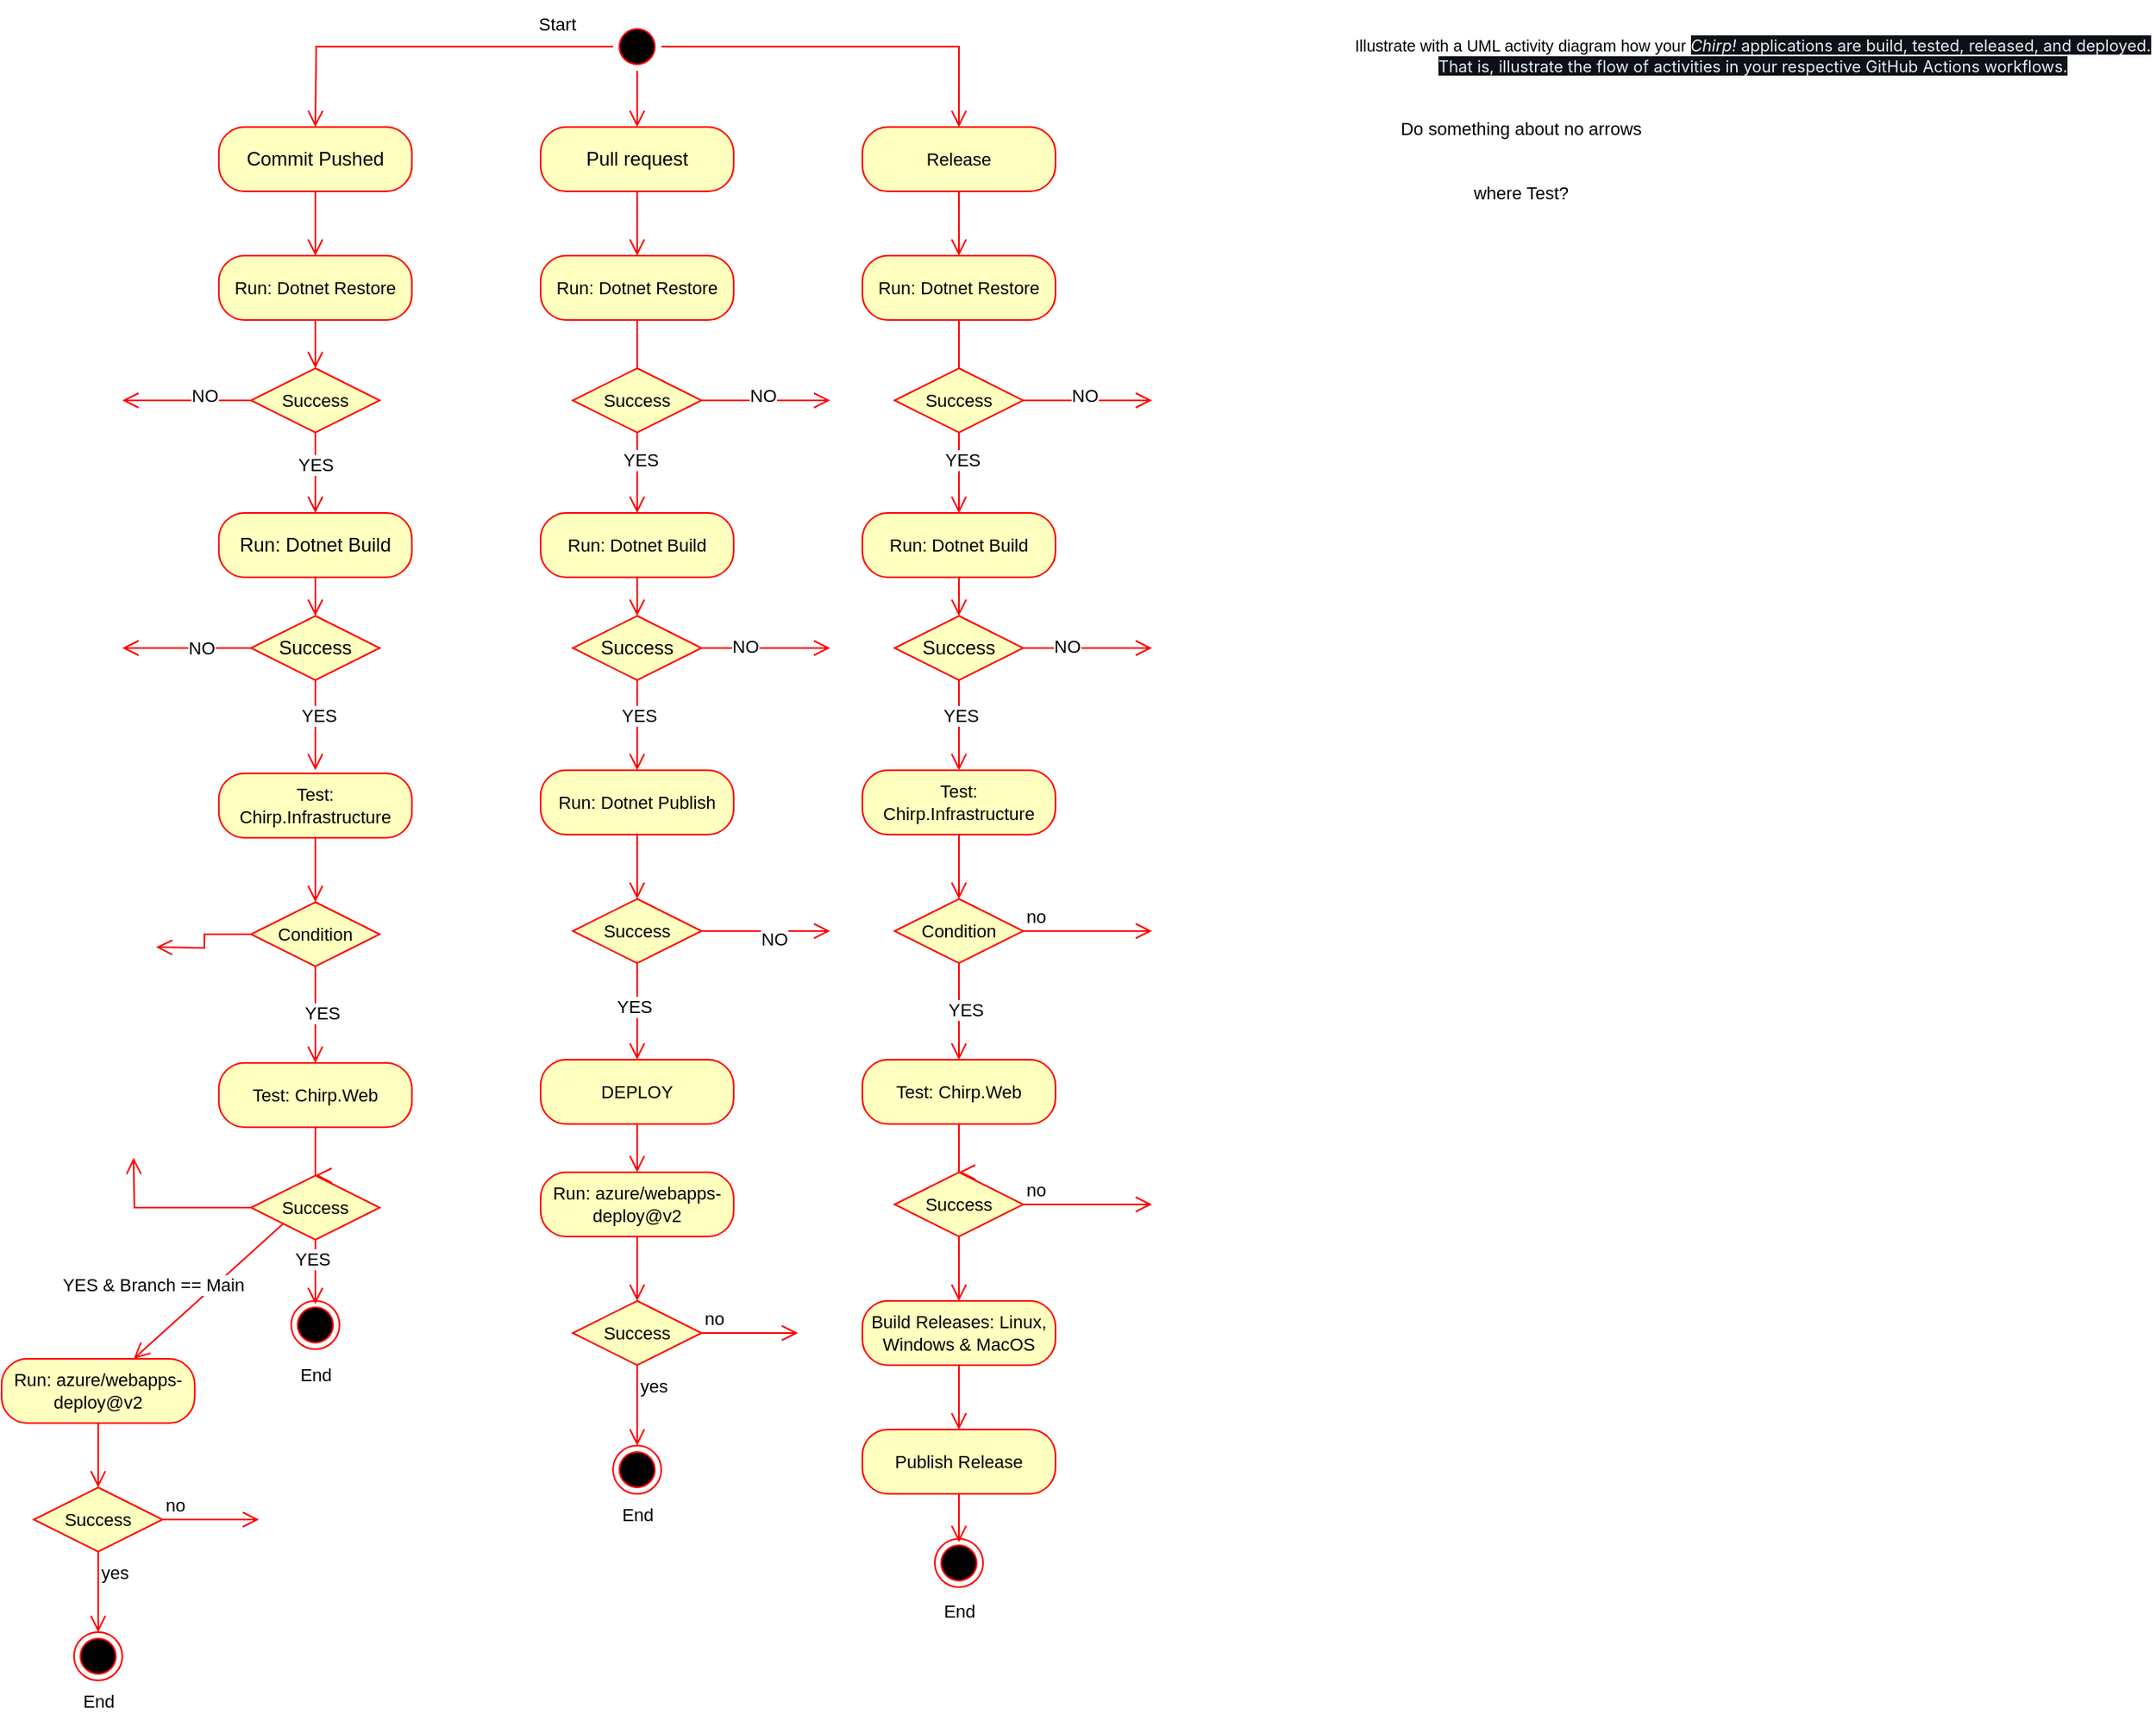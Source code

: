 <mxfile version="22.1.11" type="github">
  <diagram name="Side-1" id="hf8gmHLvzUlwny5JRPWA">
    <mxGraphModel dx="2049" dy="1103" grid="0" gridSize="10" guides="1" tooltips="1" connect="1" arrows="1" fold="1" page="1" pageScale="1" pageWidth="827" pageHeight="1169" math="0" shadow="0">
      <root>
        <mxCell id="0" />
        <mxCell id="1" parent="0" />
        <mxCell id="fHgrOc14rEPT_G6fywUK-1" value="Illustrate with a UML activity diagram how your&amp;nbsp;&lt;em style=&quot;box-sizing: border-box; color: rgb(230, 237, 243); font-family: -apple-system, BlinkMacSystemFont, &amp;quot;Segoe UI&amp;quot;, &amp;quot;Noto Sans&amp;quot;, Helvetica, Arial, sans-serif, &amp;quot;Apple Color Emoji&amp;quot;, &amp;quot;Segoe UI Emoji&amp;quot;; font-size: 10px; text-align: start; background-color: rgb(13, 17, 23);&quot;&gt;Chirp!&lt;/em&gt;&lt;span style=&quot;color: rgb(230, 237, 243); font-family: -apple-system, BlinkMacSystemFont, &amp;quot;Segoe UI&amp;quot;, &amp;quot;Noto Sans&amp;quot;, Helvetica, Arial, sans-serif, &amp;quot;Apple Color Emoji&amp;quot;, &amp;quot;Segoe UI Emoji&amp;quot;; font-size: 10px; text-align: start; background-color: rgb(13, 17, 23);&quot;&gt;&amp;nbsp;applications are build, tested, released, and deployed. &lt;br style=&quot;font-size: 10px;&quot;&gt;That is, illustrate the flow of activities in your respective GitHub Actions workflows.&lt;/span&gt;" style="text;html=1;align=center;verticalAlign=middle;resizable=0;points=[];autosize=1;strokeColor=none;fillColor=none;fontSize=10;" parent="1" vertex="1">
          <mxGeometry x="886" y="24" width="500" height="40" as="geometry" />
        </mxCell>
        <mxCell id="fHgrOc14rEPT_G6fywUK-61" value="" style="edgeStyle=orthogonalEdgeStyle;shape=connector;rounded=0;orthogonalLoop=1;jettySize=auto;html=1;labelBackgroundColor=default;strokeColor=#ff0000;align=center;verticalAlign=bottom;fontFamily=Helvetica;fontSize=11;fontColor=default;endArrow=open;endSize=8;" parent="1" source="fHgrOc14rEPT_G6fywUK-2" target="fHgrOc14rEPT_G6fywUK-58" edge="1">
          <mxGeometry relative="1" as="geometry" />
        </mxCell>
        <mxCell id="fHgrOc14rEPT_G6fywUK-2" value="Commit Pushed" style="rounded=1;whiteSpace=wrap;html=1;arcSize=40;fontColor=#000000;fillColor=#ffffc0;strokeColor=#ff0000;" parent="1" vertex="1">
          <mxGeometry x="183" y="89" width="120" height="40" as="geometry" />
        </mxCell>
        <mxCell id="fHgrOc14rEPT_G6fywUK-68" value="" style="edgeStyle=orthogonalEdgeStyle;shape=connector;rounded=0;orthogonalLoop=1;jettySize=auto;html=1;labelBackgroundColor=default;strokeColor=#ff0000;align=center;verticalAlign=bottom;fontFamily=Helvetica;fontSize=11;fontColor=default;endArrow=open;endSize=8;" parent="1" source="fHgrOc14rEPT_G6fywUK-4" target="fHgrOc14rEPT_G6fywUK-64" edge="1">
          <mxGeometry relative="1" as="geometry" />
        </mxCell>
        <mxCell id="fHgrOc14rEPT_G6fywUK-4" value="Pull request" style="rounded=1;whiteSpace=wrap;html=1;arcSize=40;fontColor=#000000;fillColor=#ffffc0;strokeColor=#ff0000;" parent="1" vertex="1">
          <mxGeometry x="383" y="89" width="120" height="40" as="geometry" />
        </mxCell>
        <mxCell id="fHgrOc14rEPT_G6fywUK-16" style="edgeStyle=orthogonalEdgeStyle;shape=connector;rounded=0;orthogonalLoop=1;jettySize=auto;html=1;exitX=0.5;exitY=1;exitDx=0;exitDy=0;labelBackgroundColor=default;strokeColor=#ff0000;align=center;verticalAlign=bottom;fontFamily=Helvetica;fontSize=11;fontColor=default;endArrow=open;endSize=8;" parent="1" source="fHgrOc14rEPT_G6fywUK-6" target="fHgrOc14rEPT_G6fywUK-8" edge="1">
          <mxGeometry relative="1" as="geometry" />
        </mxCell>
        <mxCell id="fHgrOc14rEPT_G6fywUK-6" value="Run: Dotnet Build" style="rounded=1;whiteSpace=wrap;html=1;arcSize=40;fontColor=#000000;fillColor=#ffffc0;strokeColor=#ff0000;" parent="1" vertex="1">
          <mxGeometry x="183" y="329" width="120" height="40" as="geometry" />
        </mxCell>
        <mxCell id="fHgrOc14rEPT_G6fywUK-17" style="edgeStyle=orthogonalEdgeStyle;shape=connector;rounded=0;orthogonalLoop=1;jettySize=auto;html=1;exitX=0.5;exitY=1;exitDx=0;exitDy=0;labelBackgroundColor=default;strokeColor=#ff0000;align=center;verticalAlign=bottom;fontFamily=Helvetica;fontSize=11;fontColor=default;endArrow=open;endSize=8;" parent="1" source="fHgrOc14rEPT_G6fywUK-8" edge="1">
          <mxGeometry relative="1" as="geometry">
            <mxPoint x="243" y="489" as="targetPoint" />
          </mxGeometry>
        </mxCell>
        <mxCell id="fHgrOc14rEPT_G6fywUK-18" value="YES" style="edgeLabel;html=1;align=center;verticalAlign=middle;resizable=0;points=[];fontSize=11;fontFamily=Helvetica;fontColor=default;" parent="fHgrOc14rEPT_G6fywUK-17" vertex="1" connectable="0">
          <mxGeometry x="-0.221" y="2" relative="1" as="geometry">
            <mxPoint as="offset" />
          </mxGeometry>
        </mxCell>
        <mxCell id="fHgrOc14rEPT_G6fywUK-19" style="edgeStyle=orthogonalEdgeStyle;shape=connector;rounded=0;orthogonalLoop=1;jettySize=auto;html=1;exitX=0;exitY=0.5;exitDx=0;exitDy=0;labelBackgroundColor=default;strokeColor=#ff0000;align=center;verticalAlign=bottom;fontFamily=Helvetica;fontSize=11;fontColor=default;endArrow=open;endSize=8;" parent="1" source="fHgrOc14rEPT_G6fywUK-8" edge="1">
          <mxGeometry relative="1" as="geometry">
            <mxPoint x="123" y="413" as="targetPoint" />
          </mxGeometry>
        </mxCell>
        <mxCell id="fHgrOc14rEPT_G6fywUK-20" value="NO" style="edgeLabel;html=1;align=center;verticalAlign=middle;resizable=0;points=[];fontSize=11;fontFamily=Helvetica;fontColor=default;" parent="fHgrOc14rEPT_G6fywUK-19" vertex="1" connectable="0">
          <mxGeometry x="-0.224" relative="1" as="geometry">
            <mxPoint as="offset" />
          </mxGeometry>
        </mxCell>
        <mxCell id="fHgrOc14rEPT_G6fywUK-8" value="Success" style="rhombus;whiteSpace=wrap;html=1;fontColor=#000000;fillColor=#ffffc0;strokeColor=#ff0000;" parent="1" vertex="1">
          <mxGeometry x="203" y="393" width="80" height="40" as="geometry" />
        </mxCell>
        <mxCell id="fHgrOc14rEPT_G6fywUK-114" style="edgeStyle=orthogonalEdgeStyle;shape=connector;rounded=0;orthogonalLoop=1;jettySize=auto;html=1;exitX=0.5;exitY=1;exitDx=0;exitDy=0;labelBackgroundColor=default;strokeColor=#ff0000;align=center;verticalAlign=bottom;fontFamily=Helvetica;fontSize=11;fontColor=default;endArrow=open;endSize=8;" parent="1" source="fHgrOc14rEPT_G6fywUK-22" target="fHgrOc14rEPT_G6fywUK-4" edge="1">
          <mxGeometry relative="1" as="geometry" />
        </mxCell>
        <mxCell id="fHgrOc14rEPT_G6fywUK-117" style="edgeStyle=orthogonalEdgeStyle;shape=connector;rounded=0;orthogonalLoop=1;jettySize=auto;html=1;exitX=1;exitY=0.5;exitDx=0;exitDy=0;labelBackgroundColor=default;strokeColor=#ff0000;align=center;verticalAlign=bottom;fontFamily=Helvetica;fontSize=11;fontColor=default;endArrow=open;endSize=8;" parent="1" source="fHgrOc14rEPT_G6fywUK-22" target="fHgrOc14rEPT_G6fywUK-115" edge="1">
          <mxGeometry relative="1" as="geometry" />
        </mxCell>
        <mxCell id="fHgrOc14rEPT_G6fywUK-22" value="" style="ellipse;html=1;shape=startState;fillColor=#000000;strokeColor=#ff0000;fontFamily=Helvetica;fontSize=11;fontColor=default;" parent="1" vertex="1">
          <mxGeometry x="428" y="24" width="30" height="30" as="geometry" />
        </mxCell>
        <mxCell id="fHgrOc14rEPT_G6fywUK-23" value="" style="edgeStyle=orthogonalEdgeStyle;html=1;verticalAlign=bottom;endArrow=open;endSize=8;strokeColor=#ff0000;rounded=0;labelBackgroundColor=default;align=center;fontFamily=Helvetica;fontSize=11;fontColor=default;shape=connector;" parent="1" source="fHgrOc14rEPT_G6fywUK-22" edge="1">
          <mxGeometry relative="1" as="geometry">
            <mxPoint x="243" y="89" as="targetPoint" />
          </mxGeometry>
        </mxCell>
        <mxCell id="fHgrOc14rEPT_G6fywUK-25" value="Start" style="text;html=1;align=center;verticalAlign=middle;resizable=0;points=[];autosize=1;strokeColor=none;fillColor=none;fontSize=11;fontFamily=Helvetica;fontColor=default;" parent="1" vertex="1">
          <mxGeometry x="368" y="10" width="50" height="30" as="geometry" />
        </mxCell>
        <mxCell id="fHgrOc14rEPT_G6fywUK-40" style="edgeStyle=orthogonalEdgeStyle;shape=connector;rounded=0;orthogonalLoop=1;jettySize=auto;html=1;labelBackgroundColor=default;strokeColor=#ff0000;align=center;verticalAlign=bottom;fontFamily=Helvetica;fontSize=11;fontColor=default;endArrow=open;endSize=8;" parent="1" source="fHgrOc14rEPT_G6fywUK-27" target="fHgrOc14rEPT_G6fywUK-37" edge="1">
          <mxGeometry relative="1" as="geometry" />
        </mxCell>
        <mxCell id="fHgrOc14rEPT_G6fywUK-27" value="Run: Dotnet Build" style="rounded=1;whiteSpace=wrap;html=1;arcSize=40;fontColor=#000000;fillColor=#ffffc0;strokeColor=#ff0000;fontFamily=Helvetica;fontSize=11;" parent="1" vertex="1">
          <mxGeometry x="383" y="329" width="120" height="40" as="geometry" />
        </mxCell>
        <mxCell id="fHgrOc14rEPT_G6fywUK-43" style="edgeStyle=orthogonalEdgeStyle;shape=connector;rounded=0;orthogonalLoop=1;jettySize=auto;html=1;labelBackgroundColor=default;strokeColor=#ff0000;align=center;verticalAlign=bottom;fontFamily=Helvetica;fontSize=11;fontColor=default;endArrow=open;endSize=8;" parent="1" source="fHgrOc14rEPT_G6fywUK-37" edge="1">
          <mxGeometry relative="1" as="geometry">
            <mxPoint x="563" y="413" as="targetPoint" />
          </mxGeometry>
        </mxCell>
        <mxCell id="fHgrOc14rEPT_G6fywUK-45" value="NO" style="edgeLabel;html=1;align=center;verticalAlign=middle;resizable=0;points=[];fontSize=11;fontFamily=Helvetica;fontColor=default;" parent="fHgrOc14rEPT_G6fywUK-43" vertex="1" connectable="0">
          <mxGeometry x="-0.329" y="1" relative="1" as="geometry">
            <mxPoint as="offset" />
          </mxGeometry>
        </mxCell>
        <mxCell id="fHgrOc14rEPT_G6fywUK-48" style="edgeStyle=orthogonalEdgeStyle;shape=connector;rounded=0;orthogonalLoop=1;jettySize=auto;html=1;exitX=0.5;exitY=1;exitDx=0;exitDy=0;entryX=0.5;entryY=0;entryDx=0;entryDy=0;labelBackgroundColor=default;strokeColor=#ff0000;align=center;verticalAlign=bottom;fontFamily=Helvetica;fontSize=11;fontColor=default;endArrow=open;endSize=8;" parent="1" source="fHgrOc14rEPT_G6fywUK-37" target="fHgrOc14rEPT_G6fywUK-46" edge="1">
          <mxGeometry relative="1" as="geometry" />
        </mxCell>
        <mxCell id="fHgrOc14rEPT_G6fywUK-89" value="YES" style="edgeLabel;html=1;align=center;verticalAlign=middle;resizable=0;points=[];fontSize=11;fontFamily=Helvetica;fontColor=default;" parent="fHgrOc14rEPT_G6fywUK-48" vertex="1" connectable="0">
          <mxGeometry x="-0.214" y="1" relative="1" as="geometry">
            <mxPoint as="offset" />
          </mxGeometry>
        </mxCell>
        <mxCell id="fHgrOc14rEPT_G6fywUK-37" value="Success" style="rhombus;whiteSpace=wrap;html=1;fontColor=#000000;fillColor=#ffffc0;strokeColor=#ff0000;" parent="1" vertex="1">
          <mxGeometry x="403" y="393" width="80" height="40" as="geometry" />
        </mxCell>
        <mxCell id="fHgrOc14rEPT_G6fywUK-46" value="Run: Dotnet Publish" style="rounded=1;whiteSpace=wrap;html=1;arcSize=40;fontColor=#000000;fillColor=#ffffc0;strokeColor=#ff0000;fontFamily=Helvetica;fontSize=11;" parent="1" vertex="1">
          <mxGeometry x="383" y="489" width="120" height="40" as="geometry" />
        </mxCell>
        <mxCell id="fHgrOc14rEPT_G6fywUK-47" value="" style="edgeStyle=orthogonalEdgeStyle;html=1;verticalAlign=bottom;endArrow=open;endSize=8;strokeColor=#ff0000;rounded=0;labelBackgroundColor=default;align=center;fontFamily=Helvetica;fontSize=11;fontColor=default;shape=connector;" parent="1" source="fHgrOc14rEPT_G6fywUK-46" edge="1">
          <mxGeometry relative="1" as="geometry">
            <mxPoint x="443" y="569" as="targetPoint" />
          </mxGeometry>
        </mxCell>
        <mxCell id="fHgrOc14rEPT_G6fywUK-84" style="edgeStyle=orthogonalEdgeStyle;shape=connector;rounded=0;orthogonalLoop=1;jettySize=auto;html=1;exitX=0.5;exitY=1;exitDx=0;exitDy=0;entryX=0.5;entryY=0;entryDx=0;entryDy=0;labelBackgroundColor=default;strokeColor=#ff0000;align=center;verticalAlign=bottom;fontFamily=Helvetica;fontSize=11;fontColor=default;endArrow=open;endSize=8;" parent="1" source="fHgrOc14rEPT_G6fywUK-58" target="fHgrOc14rEPT_G6fywUK-81" edge="1">
          <mxGeometry relative="1" as="geometry" />
        </mxCell>
        <mxCell id="fHgrOc14rEPT_G6fywUK-58" value="Run: Dotnet Restore" style="rounded=1;whiteSpace=wrap;html=1;arcSize=40;fontColor=#000000;fillColor=#ffffc0;strokeColor=#ff0000;fontFamily=Helvetica;fontSize=11;" parent="1" vertex="1">
          <mxGeometry x="183" y="169" width="120" height="40" as="geometry" />
        </mxCell>
        <mxCell id="fHgrOc14rEPT_G6fywUK-69" value="" style="edgeStyle=orthogonalEdgeStyle;shape=connector;rounded=0;orthogonalLoop=1;jettySize=auto;html=1;labelBackgroundColor=default;strokeColor=#ff0000;align=center;verticalAlign=bottom;fontFamily=Helvetica;fontSize=11;fontColor=default;endArrow=open;endSize=8;" parent="1" source="fHgrOc14rEPT_G6fywUK-64" edge="1">
          <mxGeometry relative="1" as="geometry">
            <mxPoint x="443" y="252.5" as="targetPoint" />
          </mxGeometry>
        </mxCell>
        <mxCell id="fHgrOc14rEPT_G6fywUK-64" value="Run: Dotnet Restore" style="rounded=1;whiteSpace=wrap;html=1;arcSize=40;fontColor=#000000;fillColor=#ffffc0;strokeColor=#ff0000;fontFamily=Helvetica;fontSize=11;" parent="1" vertex="1">
          <mxGeometry x="383" y="169" width="120" height="40" as="geometry" />
        </mxCell>
        <mxCell id="fHgrOc14rEPT_G6fywUK-76" style="edgeStyle=orthogonalEdgeStyle;shape=connector;rounded=0;orthogonalLoop=1;jettySize=auto;html=1;exitX=0.5;exitY=1;exitDx=0;exitDy=0;labelBackgroundColor=default;strokeColor=#ff0000;align=center;verticalAlign=bottom;fontFamily=Helvetica;fontSize=11;fontColor=default;endArrow=open;endSize=8;" parent="1" source="fHgrOc14rEPT_G6fywUK-72" target="fHgrOc14rEPT_G6fywUK-27" edge="1">
          <mxGeometry relative="1" as="geometry" />
        </mxCell>
        <mxCell id="fHgrOc14rEPT_G6fywUK-77" value="YES" style="edgeLabel;html=1;align=center;verticalAlign=middle;resizable=0;points=[];fontSize=11;fontFamily=Helvetica;fontColor=default;" parent="fHgrOc14rEPT_G6fywUK-76" vertex="1" connectable="0">
          <mxGeometry x="-0.318" y="2" relative="1" as="geometry">
            <mxPoint as="offset" />
          </mxGeometry>
        </mxCell>
        <mxCell id="fHgrOc14rEPT_G6fywUK-79" value="" style="edgeStyle=orthogonalEdgeStyle;shape=connector;rounded=0;orthogonalLoop=1;jettySize=auto;html=1;labelBackgroundColor=default;strokeColor=#ff0000;align=center;verticalAlign=bottom;fontFamily=Helvetica;fontSize=11;fontColor=default;endArrow=open;endSize=8;" parent="1" source="fHgrOc14rEPT_G6fywUK-72" edge="1">
          <mxGeometry relative="1" as="geometry">
            <mxPoint x="563" y="259" as="targetPoint" />
          </mxGeometry>
        </mxCell>
        <mxCell id="fHgrOc14rEPT_G6fywUK-80" value="NO" style="edgeLabel;html=1;align=center;verticalAlign=middle;resizable=0;points=[];fontSize=11;fontFamily=Helvetica;fontColor=default;" parent="fHgrOc14rEPT_G6fywUK-79" vertex="1" connectable="0">
          <mxGeometry x="-0.071" y="3" relative="1" as="geometry">
            <mxPoint as="offset" />
          </mxGeometry>
        </mxCell>
        <mxCell id="fHgrOc14rEPT_G6fywUK-72" value="Success" style="rhombus;whiteSpace=wrap;html=1;fontColor=#000000;fillColor=#ffffc0;strokeColor=#ff0000;fontFamily=Helvetica;fontSize=11;" parent="1" vertex="1">
          <mxGeometry x="403" y="239" width="80" height="40" as="geometry" />
        </mxCell>
        <mxCell id="fHgrOc14rEPT_G6fywUK-85" style="edgeStyle=orthogonalEdgeStyle;shape=connector;rounded=0;orthogonalLoop=1;jettySize=auto;html=1;exitX=0.5;exitY=1;exitDx=0;exitDy=0;labelBackgroundColor=default;strokeColor=#ff0000;align=center;verticalAlign=bottom;fontFamily=Helvetica;fontSize=11;fontColor=default;endArrow=open;endSize=8;" parent="1" source="fHgrOc14rEPT_G6fywUK-81" target="fHgrOc14rEPT_G6fywUK-6" edge="1">
          <mxGeometry relative="1" as="geometry" />
        </mxCell>
        <mxCell id="fHgrOc14rEPT_G6fywUK-86" value="YES" style="edgeLabel;html=1;align=center;verticalAlign=middle;resizable=0;points=[];fontSize=11;fontFamily=Helvetica;fontColor=default;" parent="fHgrOc14rEPT_G6fywUK-85" vertex="1" connectable="0">
          <mxGeometry x="0.08" y="-1" relative="1" as="geometry">
            <mxPoint x="1" y="-7" as="offset" />
          </mxGeometry>
        </mxCell>
        <mxCell id="fHgrOc14rEPT_G6fywUK-87" style="edgeStyle=orthogonalEdgeStyle;shape=connector;rounded=0;orthogonalLoop=1;jettySize=auto;html=1;exitX=0;exitY=0.5;exitDx=0;exitDy=0;labelBackgroundColor=default;strokeColor=#ff0000;align=center;verticalAlign=bottom;fontFamily=Helvetica;fontSize=11;fontColor=default;endArrow=open;endSize=8;" parent="1" source="fHgrOc14rEPT_G6fywUK-81" edge="1">
          <mxGeometry relative="1" as="geometry">
            <mxPoint x="123" y="259" as="targetPoint" />
          </mxGeometry>
        </mxCell>
        <mxCell id="fHgrOc14rEPT_G6fywUK-88" value="NO" style="edgeLabel;html=1;align=center;verticalAlign=middle;resizable=0;points=[];fontSize=11;fontFamily=Helvetica;fontColor=default;" parent="fHgrOc14rEPT_G6fywUK-87" vertex="1" connectable="0">
          <mxGeometry x="-0.276" y="-3" relative="1" as="geometry">
            <mxPoint as="offset" />
          </mxGeometry>
        </mxCell>
        <mxCell id="fHgrOc14rEPT_G6fywUK-81" value="Success" style="rhombus;whiteSpace=wrap;html=1;fontColor=#000000;fillColor=#ffffc0;strokeColor=#ff0000;fontFamily=Helvetica;fontSize=11;" parent="1" vertex="1">
          <mxGeometry x="203" y="239" width="80" height="40" as="geometry" />
        </mxCell>
        <mxCell id="fHgrOc14rEPT_G6fywUK-93" style="edgeStyle=orthogonalEdgeStyle;shape=connector;rounded=0;orthogonalLoop=1;jettySize=auto;html=1;exitX=1;exitY=0.5;exitDx=0;exitDy=0;labelBackgroundColor=default;strokeColor=#ff0000;align=center;verticalAlign=bottom;fontFamily=Helvetica;fontSize=11;fontColor=default;endArrow=open;endSize=8;" parent="1" source="fHgrOc14rEPT_G6fywUK-90" edge="1">
          <mxGeometry relative="1" as="geometry">
            <mxPoint x="563" y="589" as="targetPoint" />
          </mxGeometry>
        </mxCell>
        <mxCell id="fHgrOc14rEPT_G6fywUK-94" value="NO" style="edgeLabel;html=1;align=center;verticalAlign=middle;resizable=0;points=[];fontSize=11;fontFamily=Helvetica;fontColor=default;" parent="fHgrOc14rEPT_G6fywUK-93" vertex="1" connectable="0">
          <mxGeometry x="0.129" y="-4" relative="1" as="geometry">
            <mxPoint as="offset" />
          </mxGeometry>
        </mxCell>
        <mxCell id="fHgrOc14rEPT_G6fywUK-95" style="edgeStyle=orthogonalEdgeStyle;shape=connector;rounded=0;orthogonalLoop=1;jettySize=auto;html=1;exitX=0.5;exitY=1;exitDx=0;exitDy=0;labelBackgroundColor=default;strokeColor=#ff0000;align=center;verticalAlign=bottom;fontFamily=Helvetica;fontSize=11;fontColor=default;endArrow=open;endSize=8;" parent="1" source="fHgrOc14rEPT_G6fywUK-90" edge="1">
          <mxGeometry relative="1" as="geometry">
            <mxPoint x="443" y="669" as="targetPoint" />
          </mxGeometry>
        </mxCell>
        <mxCell id="fHgrOc14rEPT_G6fywUK-104" value="YES" style="edgeLabel;html=1;align=center;verticalAlign=middle;resizable=0;points=[];fontSize=11;fontFamily=Helvetica;fontColor=default;" parent="fHgrOc14rEPT_G6fywUK-95" vertex="1" connectable="0">
          <mxGeometry x="-0.107" y="-2" relative="1" as="geometry">
            <mxPoint as="offset" />
          </mxGeometry>
        </mxCell>
        <mxCell id="fHgrOc14rEPT_G6fywUK-90" value="Success" style="rhombus;whiteSpace=wrap;html=1;fontColor=#000000;fillColor=#ffffc0;strokeColor=#ff0000;fontFamily=Helvetica;fontSize=11;" parent="1" vertex="1">
          <mxGeometry x="403" y="569" width="80" height="40" as="geometry" />
        </mxCell>
        <mxCell id="fHgrOc14rEPT_G6fywUK-102" value="DEPLOY" style="rounded=1;whiteSpace=wrap;html=1;arcSize=40;fontColor=#000000;fillColor=#ffffc0;strokeColor=#ff0000;fontFamily=Helvetica;fontSize=11;" parent="1" vertex="1">
          <mxGeometry x="383" y="669" width="120" height="40" as="geometry" />
        </mxCell>
        <mxCell id="fHgrOc14rEPT_G6fywUK-103" value="" style="edgeStyle=orthogonalEdgeStyle;html=1;verticalAlign=bottom;endArrow=open;endSize=8;strokeColor=#ff0000;rounded=0;labelBackgroundColor=default;align=center;fontFamily=Helvetica;fontSize=11;fontColor=default;shape=connector;" parent="1" source="fHgrOc14rEPT_G6fywUK-102" edge="1">
          <mxGeometry relative="1" as="geometry">
            <mxPoint x="443" y="739" as="targetPoint" />
          </mxGeometry>
        </mxCell>
        <mxCell id="fHgrOc14rEPT_G6fywUK-110" style="edgeStyle=orthogonalEdgeStyle;shape=connector;rounded=0;orthogonalLoop=1;jettySize=auto;html=1;exitX=0.5;exitY=1;exitDx=0;exitDy=0;labelBackgroundColor=default;strokeColor=#ff0000;align=center;verticalAlign=bottom;fontFamily=Helvetica;fontSize=11;fontColor=default;endArrow=open;endSize=8;" parent="1" source="fHgrOc14rEPT_G6fywUK-105" target="fHgrOc14rEPT_G6fywUK-107" edge="1">
          <mxGeometry relative="1" as="geometry" />
        </mxCell>
        <mxCell id="fHgrOc14rEPT_G6fywUK-105" value="Run: azure/webapps-deploy@v2" style="rounded=1;whiteSpace=wrap;html=1;arcSize=40;fontColor=#000000;fillColor=#ffffc0;strokeColor=#ff0000;fontFamily=Helvetica;fontSize=11;" parent="1" vertex="1">
          <mxGeometry x="383" y="739" width="120" height="40" as="geometry" />
        </mxCell>
        <mxCell id="fHgrOc14rEPT_G6fywUK-107" value="Success" style="rhombus;whiteSpace=wrap;html=1;fontColor=#000000;fillColor=#ffffc0;strokeColor=#ff0000;fontFamily=Helvetica;fontSize=11;" parent="1" vertex="1">
          <mxGeometry x="403" y="819" width="80" height="40" as="geometry" />
        </mxCell>
        <mxCell id="fHgrOc14rEPT_G6fywUK-108" value="no" style="edgeStyle=orthogonalEdgeStyle;html=1;align=left;verticalAlign=bottom;endArrow=open;endSize=8;strokeColor=#ff0000;rounded=0;labelBackgroundColor=default;fontFamily=Helvetica;fontSize=11;fontColor=default;shape=connector;" parent="1" source="fHgrOc14rEPT_G6fywUK-107" edge="1">
          <mxGeometry x="-1" relative="1" as="geometry">
            <mxPoint x="543" y="839" as="targetPoint" />
          </mxGeometry>
        </mxCell>
        <mxCell id="fHgrOc14rEPT_G6fywUK-109" value="yes" style="edgeStyle=orthogonalEdgeStyle;html=1;align=left;verticalAlign=top;endArrow=open;endSize=8;strokeColor=#ff0000;rounded=0;labelBackgroundColor=default;fontFamily=Helvetica;fontSize=11;fontColor=default;shape=connector;" parent="1" source="fHgrOc14rEPT_G6fywUK-107" edge="1">
          <mxGeometry x="-1" relative="1" as="geometry">
            <mxPoint x="443" y="909" as="targetPoint" />
          </mxGeometry>
        </mxCell>
        <mxCell id="fHgrOc14rEPT_G6fywUK-111" value="" style="ellipse;html=1;shape=endState;fillColor=#000000;strokeColor=#ff0000;fontFamily=Helvetica;fontSize=11;fontColor=default;" parent="1" vertex="1">
          <mxGeometry x="428" y="909" width="30" height="30" as="geometry" />
        </mxCell>
        <mxCell id="fHgrOc14rEPT_G6fywUK-112" value="End" style="text;html=1;align=center;verticalAlign=middle;resizable=0;points=[];autosize=1;strokeColor=none;fillColor=none;fontSize=11;fontFamily=Helvetica;fontColor=default;" parent="1" vertex="1">
          <mxGeometry x="423" y="937" width="40" height="30" as="geometry" />
        </mxCell>
        <mxCell id="fHgrOc14rEPT_G6fywUK-132" style="edgeStyle=orthogonalEdgeStyle;shape=connector;rounded=0;orthogonalLoop=1;jettySize=auto;html=1;exitX=0.5;exitY=1;exitDx=0;exitDy=0;entryX=0.5;entryY=0;entryDx=0;entryDy=0;labelBackgroundColor=default;strokeColor=#ff0000;align=center;verticalAlign=bottom;fontFamily=Helvetica;fontSize=11;fontColor=default;endArrow=open;endSize=8;" parent="1" source="fHgrOc14rEPT_G6fywUK-115" target="fHgrOc14rEPT_G6fywUK-126" edge="1">
          <mxGeometry relative="1" as="geometry" />
        </mxCell>
        <mxCell id="fHgrOc14rEPT_G6fywUK-115" value="Release" style="rounded=1;whiteSpace=wrap;html=1;arcSize=40;fontColor=#000000;fillColor=#ffffc0;strokeColor=#ff0000;fontFamily=Helvetica;fontSize=11;" parent="1" vertex="1">
          <mxGeometry x="583" y="89" width="120" height="40" as="geometry" />
        </mxCell>
        <mxCell id="fHgrOc14rEPT_G6fywUK-118" style="edgeStyle=orthogonalEdgeStyle;shape=connector;rounded=0;orthogonalLoop=1;jettySize=auto;html=1;labelBackgroundColor=default;strokeColor=#ff0000;align=center;verticalAlign=bottom;fontFamily=Helvetica;fontSize=11;fontColor=default;endArrow=open;endSize=8;" parent="1" source="fHgrOc14rEPT_G6fywUK-119" target="fHgrOc14rEPT_G6fywUK-124" edge="1">
          <mxGeometry relative="1" as="geometry" />
        </mxCell>
        <mxCell id="fHgrOc14rEPT_G6fywUK-119" value="Run: Dotnet Build" style="rounded=1;whiteSpace=wrap;html=1;arcSize=40;fontColor=#000000;fillColor=#ffffc0;strokeColor=#ff0000;fontFamily=Helvetica;fontSize=11;" parent="1" vertex="1">
          <mxGeometry x="583" y="329" width="120" height="40" as="geometry" />
        </mxCell>
        <mxCell id="fHgrOc14rEPT_G6fywUK-120" style="edgeStyle=orthogonalEdgeStyle;shape=connector;rounded=0;orthogonalLoop=1;jettySize=auto;html=1;labelBackgroundColor=default;strokeColor=#ff0000;align=center;verticalAlign=bottom;fontFamily=Helvetica;fontSize=11;fontColor=default;endArrow=open;endSize=8;" parent="1" source="fHgrOc14rEPT_G6fywUK-124" edge="1">
          <mxGeometry relative="1" as="geometry">
            <mxPoint x="763" y="413" as="targetPoint" />
          </mxGeometry>
        </mxCell>
        <mxCell id="fHgrOc14rEPT_G6fywUK-121" value="NO" style="edgeLabel;html=1;align=center;verticalAlign=middle;resizable=0;points=[];fontSize=11;fontFamily=Helvetica;fontColor=default;" parent="fHgrOc14rEPT_G6fywUK-120" vertex="1" connectable="0">
          <mxGeometry x="-0.329" y="1" relative="1" as="geometry">
            <mxPoint as="offset" />
          </mxGeometry>
        </mxCell>
        <mxCell id="fHgrOc14rEPT_G6fywUK-122" style="edgeStyle=orthogonalEdgeStyle;shape=connector;rounded=0;orthogonalLoop=1;jettySize=auto;html=1;exitX=0.5;exitY=1;exitDx=0;exitDy=0;entryX=0.5;entryY=0;entryDx=0;entryDy=0;labelBackgroundColor=default;strokeColor=#ff0000;align=center;verticalAlign=bottom;fontFamily=Helvetica;fontSize=11;fontColor=default;endArrow=open;endSize=8;" parent="1" source="fHgrOc14rEPT_G6fywUK-124" edge="1">
          <mxGeometry relative="1" as="geometry">
            <mxPoint x="643" y="489" as="targetPoint" />
          </mxGeometry>
        </mxCell>
        <mxCell id="fHgrOc14rEPT_G6fywUK-123" value="YES" style="edgeLabel;html=1;align=center;verticalAlign=middle;resizable=0;points=[];fontSize=11;fontFamily=Helvetica;fontColor=default;" parent="fHgrOc14rEPT_G6fywUK-122" vertex="1" connectable="0">
          <mxGeometry x="-0.214" y="1" relative="1" as="geometry">
            <mxPoint as="offset" />
          </mxGeometry>
        </mxCell>
        <mxCell id="fHgrOc14rEPT_G6fywUK-124" value="Success" style="rhombus;whiteSpace=wrap;html=1;fontColor=#000000;fillColor=#ffffc0;strokeColor=#ff0000;" parent="1" vertex="1">
          <mxGeometry x="603" y="393" width="80" height="40" as="geometry" />
        </mxCell>
        <mxCell id="fHgrOc14rEPT_G6fywUK-125" value="" style="edgeStyle=orthogonalEdgeStyle;shape=connector;rounded=0;orthogonalLoop=1;jettySize=auto;html=1;labelBackgroundColor=default;strokeColor=#ff0000;align=center;verticalAlign=bottom;fontFamily=Helvetica;fontSize=11;fontColor=default;endArrow=open;endSize=8;" parent="1" source="fHgrOc14rEPT_G6fywUK-126" edge="1">
          <mxGeometry relative="1" as="geometry">
            <mxPoint x="643" y="252.5" as="targetPoint" />
          </mxGeometry>
        </mxCell>
        <mxCell id="fHgrOc14rEPT_G6fywUK-126" value="Run: Dotnet Restore" style="rounded=1;whiteSpace=wrap;html=1;arcSize=40;fontColor=#000000;fillColor=#ffffc0;strokeColor=#ff0000;fontFamily=Helvetica;fontSize=11;" parent="1" vertex="1">
          <mxGeometry x="583" y="169" width="120" height="40" as="geometry" />
        </mxCell>
        <mxCell id="fHgrOc14rEPT_G6fywUK-127" style="edgeStyle=orthogonalEdgeStyle;shape=connector;rounded=0;orthogonalLoop=1;jettySize=auto;html=1;exitX=0.5;exitY=1;exitDx=0;exitDy=0;labelBackgroundColor=default;strokeColor=#ff0000;align=center;verticalAlign=bottom;fontFamily=Helvetica;fontSize=11;fontColor=default;endArrow=open;endSize=8;" parent="1" source="fHgrOc14rEPT_G6fywUK-131" target="fHgrOc14rEPT_G6fywUK-119" edge="1">
          <mxGeometry relative="1" as="geometry" />
        </mxCell>
        <mxCell id="fHgrOc14rEPT_G6fywUK-128" value="YES" style="edgeLabel;html=1;align=center;verticalAlign=middle;resizable=0;points=[];fontSize=11;fontFamily=Helvetica;fontColor=default;" parent="fHgrOc14rEPT_G6fywUK-127" vertex="1" connectable="0">
          <mxGeometry x="-0.318" y="2" relative="1" as="geometry">
            <mxPoint as="offset" />
          </mxGeometry>
        </mxCell>
        <mxCell id="fHgrOc14rEPT_G6fywUK-129" value="" style="edgeStyle=orthogonalEdgeStyle;shape=connector;rounded=0;orthogonalLoop=1;jettySize=auto;html=1;labelBackgroundColor=default;strokeColor=#ff0000;align=center;verticalAlign=bottom;fontFamily=Helvetica;fontSize=11;fontColor=default;endArrow=open;endSize=8;" parent="1" source="fHgrOc14rEPT_G6fywUK-131" edge="1">
          <mxGeometry relative="1" as="geometry">
            <mxPoint x="763" y="259" as="targetPoint" />
          </mxGeometry>
        </mxCell>
        <mxCell id="fHgrOc14rEPT_G6fywUK-130" value="NO" style="edgeLabel;html=1;align=center;verticalAlign=middle;resizable=0;points=[];fontSize=11;fontFamily=Helvetica;fontColor=default;" parent="fHgrOc14rEPT_G6fywUK-129" vertex="1" connectable="0">
          <mxGeometry x="-0.071" y="3" relative="1" as="geometry">
            <mxPoint as="offset" />
          </mxGeometry>
        </mxCell>
        <mxCell id="fHgrOc14rEPT_G6fywUK-131" value="Success" style="rhombus;whiteSpace=wrap;html=1;fontColor=#000000;fillColor=#ffffc0;strokeColor=#ff0000;fontFamily=Helvetica;fontSize=11;" parent="1" vertex="1">
          <mxGeometry x="603" y="239" width="80" height="40" as="geometry" />
        </mxCell>
        <mxCell id="fHgrOc14rEPT_G6fywUK-138" style="edgeStyle=orthogonalEdgeStyle;shape=connector;rounded=0;orthogonalLoop=1;jettySize=auto;html=1;exitX=0.5;exitY=1;exitDx=0;exitDy=0;labelBackgroundColor=default;strokeColor=#ff0000;align=center;verticalAlign=bottom;fontFamily=Helvetica;fontSize=11;fontColor=default;endArrow=open;endSize=8;" parent="1" source="fHgrOc14rEPT_G6fywUK-133" target="fHgrOc14rEPT_G6fywUK-135" edge="1">
          <mxGeometry relative="1" as="geometry" />
        </mxCell>
        <mxCell id="fHgrOc14rEPT_G6fywUK-133" value="Test: Chirp.Infrastructure" style="rounded=1;whiteSpace=wrap;html=1;arcSize=40;fontColor=#000000;fillColor=#ffffc0;strokeColor=#ff0000;fontFamily=Helvetica;fontSize=11;" parent="1" vertex="1">
          <mxGeometry x="583" y="489" width="120" height="40" as="geometry" />
        </mxCell>
        <mxCell id="fHgrOc14rEPT_G6fywUK-135" value="Condition" style="rhombus;whiteSpace=wrap;html=1;fontColor=#000000;fillColor=#ffffc0;strokeColor=#ff0000;fontFamily=Helvetica;fontSize=11;" parent="1" vertex="1">
          <mxGeometry x="603" y="569" width="80" height="40" as="geometry" />
        </mxCell>
        <mxCell id="fHgrOc14rEPT_G6fywUK-136" value="no" style="edgeStyle=orthogonalEdgeStyle;html=1;align=left;verticalAlign=bottom;endArrow=open;endSize=8;strokeColor=#ff0000;rounded=0;labelBackgroundColor=default;fontFamily=Helvetica;fontSize=11;fontColor=default;shape=connector;" parent="1" source="fHgrOc14rEPT_G6fywUK-135" edge="1">
          <mxGeometry x="-1" relative="1" as="geometry">
            <mxPoint x="763" y="589" as="targetPoint" />
          </mxGeometry>
        </mxCell>
        <mxCell id="fHgrOc14rEPT_G6fywUK-137" value="" style="edgeStyle=orthogonalEdgeStyle;html=1;align=left;verticalAlign=top;endArrow=open;endSize=8;strokeColor=#ff0000;rounded=0;labelBackgroundColor=default;fontFamily=Helvetica;fontSize=11;fontColor=default;shape=connector;" parent="1" source="fHgrOc14rEPT_G6fywUK-135" edge="1">
          <mxGeometry x="-0.339" y="40" relative="1" as="geometry">
            <mxPoint x="643" y="669" as="targetPoint" />
            <mxPoint as="offset" />
          </mxGeometry>
        </mxCell>
        <mxCell id="fHgrOc14rEPT_G6fywUK-139" value="YES" style="edgeLabel;html=1;align=center;verticalAlign=middle;resizable=0;points=[];fontSize=11;fontFamily=Helvetica;fontColor=default;" parent="fHgrOc14rEPT_G6fywUK-137" vertex="1" connectable="0">
          <mxGeometry x="0.008" y="3" relative="1" as="geometry">
            <mxPoint y="-1" as="offset" />
          </mxGeometry>
        </mxCell>
        <mxCell id="fHgrOc14rEPT_G6fywUK-140" value="Test: Chirp.Web" style="rounded=1;whiteSpace=wrap;html=1;arcSize=40;fontColor=#000000;fillColor=#ffffc0;strokeColor=#ff0000;fontFamily=Helvetica;fontSize=11;" parent="1" vertex="1">
          <mxGeometry x="583" y="669" width="120" height="40" as="geometry" />
        </mxCell>
        <mxCell id="fHgrOc14rEPT_G6fywUK-141" value="" style="edgeStyle=orthogonalEdgeStyle;html=1;verticalAlign=bottom;endArrow=open;endSize=8;strokeColor=#ff0000;rounded=0;labelBackgroundColor=default;align=center;fontFamily=Helvetica;fontSize=11;fontColor=default;shape=connector;" parent="1" source="fHgrOc14rEPT_G6fywUK-140" edge="1">
          <mxGeometry relative="1" as="geometry">
            <mxPoint x="643" y="739" as="targetPoint" />
            <Array as="points">
              <mxPoint x="643" y="739" />
              <mxPoint x="644" y="739" />
            </Array>
          </mxGeometry>
        </mxCell>
        <mxCell id="fHgrOc14rEPT_G6fywUK-147" style="edgeStyle=orthogonalEdgeStyle;shape=connector;rounded=0;orthogonalLoop=1;jettySize=auto;html=1;exitX=0.5;exitY=1;exitDx=0;exitDy=0;labelBackgroundColor=default;strokeColor=#ff0000;align=center;verticalAlign=bottom;fontFamily=Helvetica;fontSize=11;fontColor=default;endArrow=open;endSize=8;" parent="1" source="fHgrOc14rEPT_G6fywUK-142" target="fHgrOc14rEPT_G6fywUK-145" edge="1">
          <mxGeometry relative="1" as="geometry" />
        </mxCell>
        <mxCell id="fHgrOc14rEPT_G6fywUK-142" value="Success" style="rhombus;whiteSpace=wrap;html=1;fontColor=#000000;fillColor=#ffffc0;strokeColor=#ff0000;fontFamily=Helvetica;fontSize=11;" parent="1" vertex="1">
          <mxGeometry x="603" y="739" width="80" height="40" as="geometry" />
        </mxCell>
        <mxCell id="fHgrOc14rEPT_G6fywUK-143" value="no" style="edgeStyle=orthogonalEdgeStyle;html=1;align=left;verticalAlign=bottom;endArrow=open;endSize=8;strokeColor=#ff0000;rounded=0;labelBackgroundColor=default;fontFamily=Helvetica;fontSize=11;fontColor=default;shape=connector;" parent="1" source="fHgrOc14rEPT_G6fywUK-142" edge="1">
          <mxGeometry x="-1" relative="1" as="geometry">
            <mxPoint x="763" y="759" as="targetPoint" />
          </mxGeometry>
        </mxCell>
        <mxCell id="fHgrOc14rEPT_G6fywUK-150" style="edgeStyle=orthogonalEdgeStyle;shape=connector;rounded=0;orthogonalLoop=1;jettySize=auto;html=1;exitX=0.5;exitY=1;exitDx=0;exitDy=0;labelBackgroundColor=default;strokeColor=#ff0000;align=center;verticalAlign=bottom;fontFamily=Helvetica;fontSize=11;fontColor=default;endArrow=open;endSize=8;" parent="1" source="fHgrOc14rEPT_G6fywUK-145" target="fHgrOc14rEPT_G6fywUK-148" edge="1">
          <mxGeometry relative="1" as="geometry" />
        </mxCell>
        <mxCell id="fHgrOc14rEPT_G6fywUK-145" value="Build Releases: Linux, Windows &amp;amp; MacOS" style="rounded=1;whiteSpace=wrap;html=1;arcSize=40;fontColor=#000000;fillColor=#ffffc0;strokeColor=#ff0000;fontFamily=Helvetica;fontSize=11;" parent="1" vertex="1">
          <mxGeometry x="583" y="819" width="120" height="40" as="geometry" />
        </mxCell>
        <mxCell id="fHgrOc14rEPT_G6fywUK-148" value="Publish Release" style="rounded=1;whiteSpace=wrap;html=1;arcSize=40;fontColor=#000000;fillColor=#ffffc0;strokeColor=#ff0000;fontFamily=Helvetica;fontSize=11;" parent="1" vertex="1">
          <mxGeometry x="583" y="899" width="120" height="40" as="geometry" />
        </mxCell>
        <mxCell id="fHgrOc14rEPT_G6fywUK-149" value="" style="edgeStyle=orthogonalEdgeStyle;html=1;verticalAlign=bottom;endArrow=open;endSize=8;strokeColor=#ff0000;rounded=0;labelBackgroundColor=default;align=center;fontFamily=Helvetica;fontSize=11;fontColor=default;shape=connector;" parent="1" source="fHgrOc14rEPT_G6fywUK-148" edge="1">
          <mxGeometry relative="1" as="geometry">
            <mxPoint x="643" y="969" as="targetPoint" />
          </mxGeometry>
        </mxCell>
        <mxCell id="fHgrOc14rEPT_G6fywUK-151" value="" style="ellipse;html=1;shape=endState;fillColor=#000000;strokeColor=#ff0000;fontFamily=Helvetica;fontSize=11;fontColor=default;" parent="1" vertex="1">
          <mxGeometry x="628" y="967" width="30" height="30" as="geometry" />
        </mxCell>
        <mxCell id="fHgrOc14rEPT_G6fywUK-152" value="End" style="text;html=1;align=center;verticalAlign=middle;resizable=0;points=[];autosize=1;strokeColor=none;fillColor=none;fontSize=11;fontFamily=Helvetica;fontColor=default;" parent="1" vertex="1">
          <mxGeometry x="623" y="997" width="40" height="30" as="geometry" />
        </mxCell>
        <mxCell id="fHgrOc14rEPT_G6fywUK-153" value="Do something about no arrows&lt;br&gt;&lt;br&gt;&lt;br&gt;where Test?" style="text;html=1;align=center;verticalAlign=middle;resizable=0;points=[];autosize=1;strokeColor=none;fillColor=none;fontSize=11;fontFamily=Helvetica;fontColor=default;" parent="1" vertex="1">
          <mxGeometry x="908" y="77" width="168" height="65" as="geometry" />
        </mxCell>
        <mxCell id="9KqWodLi-x5h7rupX6nw-1" style="edgeStyle=orthogonalEdgeStyle;shape=connector;rounded=0;orthogonalLoop=1;jettySize=auto;html=1;exitX=0.5;exitY=1;exitDx=0;exitDy=0;labelBackgroundColor=default;strokeColor=#ff0000;align=center;verticalAlign=bottom;fontFamily=Helvetica;fontSize=11;fontColor=default;endArrow=open;endSize=8;" edge="1" parent="1" source="9KqWodLi-x5h7rupX6nw-2" target="9KqWodLi-x5h7rupX6nw-3">
          <mxGeometry relative="1" as="geometry" />
        </mxCell>
        <mxCell id="9KqWodLi-x5h7rupX6nw-2" value="Test: Chirp.Infrastructure" style="rounded=1;whiteSpace=wrap;html=1;arcSize=40;fontColor=#000000;fillColor=#ffffc0;strokeColor=#ff0000;fontFamily=Helvetica;fontSize=11;" vertex="1" parent="1">
          <mxGeometry x="183" y="491" width="120" height="40" as="geometry" />
        </mxCell>
        <mxCell id="9KqWodLi-x5h7rupX6nw-15" style="edgeStyle=orthogonalEdgeStyle;shape=connector;rounded=0;orthogonalLoop=1;jettySize=auto;html=1;exitX=0;exitY=0.5;exitDx=0;exitDy=0;labelBackgroundColor=default;strokeColor=#ff0000;align=center;verticalAlign=bottom;fontFamily=Helvetica;fontSize=11;fontColor=default;endArrow=open;endSize=8;" edge="1" parent="1" source="9KqWodLi-x5h7rupX6nw-3">
          <mxGeometry relative="1" as="geometry">
            <mxPoint x="144" y="599" as="targetPoint" />
          </mxGeometry>
        </mxCell>
        <mxCell id="9KqWodLi-x5h7rupX6nw-3" value="Condition" style="rhombus;whiteSpace=wrap;html=1;fontColor=#000000;fillColor=#ffffc0;strokeColor=#ff0000;fontFamily=Helvetica;fontSize=11;" vertex="1" parent="1">
          <mxGeometry x="203" y="571" width="80" height="40" as="geometry" />
        </mxCell>
        <mxCell id="9KqWodLi-x5h7rupX6nw-5" value="" style="edgeStyle=orthogonalEdgeStyle;html=1;align=left;verticalAlign=top;endArrow=open;endSize=8;strokeColor=#ff0000;rounded=0;labelBackgroundColor=default;fontFamily=Helvetica;fontSize=11;fontColor=default;shape=connector;" edge="1" parent="1" source="9KqWodLi-x5h7rupX6nw-3">
          <mxGeometry x="-0.339" y="40" relative="1" as="geometry">
            <mxPoint x="243" y="671" as="targetPoint" />
            <mxPoint as="offset" />
          </mxGeometry>
        </mxCell>
        <mxCell id="9KqWodLi-x5h7rupX6nw-6" value="YES" style="edgeLabel;html=1;align=center;verticalAlign=middle;resizable=0;points=[];fontSize=11;fontFamily=Helvetica;fontColor=default;" vertex="1" connectable="0" parent="9KqWodLi-x5h7rupX6nw-5">
          <mxGeometry x="0.008" y="3" relative="1" as="geometry">
            <mxPoint y="-1" as="offset" />
          </mxGeometry>
        </mxCell>
        <mxCell id="9KqWodLi-x5h7rupX6nw-7" value="Test: Chirp.Web" style="rounded=1;whiteSpace=wrap;html=1;arcSize=40;fontColor=#000000;fillColor=#ffffc0;strokeColor=#ff0000;fontFamily=Helvetica;fontSize=11;" vertex="1" parent="1">
          <mxGeometry x="183" y="671" width="120" height="40" as="geometry" />
        </mxCell>
        <mxCell id="9KqWodLi-x5h7rupX6nw-8" value="" style="edgeStyle=orthogonalEdgeStyle;html=1;verticalAlign=bottom;endArrow=open;endSize=8;strokeColor=#ff0000;rounded=0;labelBackgroundColor=default;align=center;fontFamily=Helvetica;fontSize=11;fontColor=default;shape=connector;" edge="1" parent="1" source="9KqWodLi-x5h7rupX6nw-7">
          <mxGeometry relative="1" as="geometry">
            <mxPoint x="243" y="741" as="targetPoint" />
            <Array as="points">
              <mxPoint x="243" y="741" />
              <mxPoint x="244" y="741" />
            </Array>
          </mxGeometry>
        </mxCell>
        <mxCell id="9KqWodLi-x5h7rupX6nw-9" style="edgeStyle=orthogonalEdgeStyle;shape=connector;rounded=0;orthogonalLoop=1;jettySize=auto;html=1;exitX=0.5;exitY=1;exitDx=0;exitDy=0;labelBackgroundColor=default;strokeColor=#ff0000;align=center;verticalAlign=bottom;fontFamily=Helvetica;fontSize=11;fontColor=default;endArrow=open;endSize=8;" edge="1" parent="1" source="9KqWodLi-x5h7rupX6nw-10">
          <mxGeometry relative="1" as="geometry">
            <mxPoint x="243" y="821" as="targetPoint" />
          </mxGeometry>
        </mxCell>
        <mxCell id="9KqWodLi-x5h7rupX6nw-17" value="YES" style="edgeLabel;html=1;align=center;verticalAlign=middle;resizable=0;points=[];fontSize=11;fontFamily=Helvetica;fontColor=default;" vertex="1" connectable="0" parent="9KqWodLi-x5h7rupX6nw-9">
          <mxGeometry x="-0.407" y="-2" relative="1" as="geometry">
            <mxPoint as="offset" />
          </mxGeometry>
        </mxCell>
        <mxCell id="9KqWodLi-x5h7rupX6nw-16" style="edgeStyle=orthogonalEdgeStyle;shape=connector;rounded=0;orthogonalLoop=1;jettySize=auto;html=1;exitX=0;exitY=0.5;exitDx=0;exitDy=0;labelBackgroundColor=default;strokeColor=#ff0000;align=center;verticalAlign=bottom;fontFamily=Helvetica;fontSize=11;fontColor=default;endArrow=open;endSize=8;" edge="1" parent="1" source="9KqWodLi-x5h7rupX6nw-10">
          <mxGeometry relative="1" as="geometry">
            <mxPoint x="130" y="730" as="targetPoint" />
          </mxGeometry>
        </mxCell>
        <mxCell id="9KqWodLi-x5h7rupX6nw-19" style="shape=connector;rounded=0;orthogonalLoop=1;jettySize=auto;html=1;exitX=0;exitY=1;exitDx=0;exitDy=0;labelBackgroundColor=default;strokeColor=#ff0000;align=center;verticalAlign=bottom;fontFamily=Helvetica;fontSize=11;fontColor=default;endArrow=open;endSize=8;" edge="1" parent="1" source="9KqWodLi-x5h7rupX6nw-10" target="9KqWodLi-x5h7rupX6nw-24">
          <mxGeometry relative="1" as="geometry">
            <mxPoint x="66.478" y="843" as="targetPoint" />
          </mxGeometry>
        </mxCell>
        <mxCell id="9KqWodLi-x5h7rupX6nw-20" value="YES &amp;amp; Branch == Main" style="edgeLabel;html=1;align=center;verticalAlign=middle;resizable=0;points=[];fontSize=11;fontFamily=Helvetica;fontColor=default;" vertex="1" connectable="0" parent="9KqWodLi-x5h7rupX6nw-19">
          <mxGeometry x="-0.094" y="2" relative="1" as="geometry">
            <mxPoint x="-41" y="-2" as="offset" />
          </mxGeometry>
        </mxCell>
        <mxCell id="9KqWodLi-x5h7rupX6nw-10" value="Success" style="rhombus;whiteSpace=wrap;html=1;fontColor=#000000;fillColor=#ffffc0;strokeColor=#ff0000;fontFamily=Helvetica;fontSize=11;" vertex="1" parent="1">
          <mxGeometry x="203" y="741" width="80" height="40" as="geometry" />
        </mxCell>
        <mxCell id="9KqWodLi-x5h7rupX6nw-14" value="" style="ellipse;html=1;shape=endState;fillColor=#000000;strokeColor=#ff0000;" vertex="1" parent="1">
          <mxGeometry x="228" y="819" width="30" height="30" as="geometry" />
        </mxCell>
        <mxCell id="9KqWodLi-x5h7rupX6nw-18" value="End" style="text;html=1;align=center;verticalAlign=middle;resizable=0;points=[];autosize=1;strokeColor=none;fillColor=none;fontSize=11;fontFamily=Helvetica;fontColor=default;" vertex="1" parent="1">
          <mxGeometry x="224" y="852" width="38" height="25" as="geometry" />
        </mxCell>
        <mxCell id="9KqWodLi-x5h7rupX6nw-23" style="edgeStyle=orthogonalEdgeStyle;shape=connector;rounded=0;orthogonalLoop=1;jettySize=auto;html=1;exitX=0.5;exitY=1;exitDx=0;exitDy=0;labelBackgroundColor=default;strokeColor=#ff0000;align=center;verticalAlign=bottom;fontFamily=Helvetica;fontSize=11;fontColor=default;endArrow=open;endSize=8;" edge="1" parent="1" source="9KqWodLi-x5h7rupX6nw-24" target="9KqWodLi-x5h7rupX6nw-25">
          <mxGeometry relative="1" as="geometry" />
        </mxCell>
        <mxCell id="9KqWodLi-x5h7rupX6nw-24" value="Run: azure/webapps-deploy@v2" style="rounded=1;whiteSpace=wrap;html=1;arcSize=40;fontColor=#000000;fillColor=#ffffc0;strokeColor=#ff0000;fontFamily=Helvetica;fontSize=11;" vertex="1" parent="1">
          <mxGeometry x="48" y="855" width="120" height="40" as="geometry" />
        </mxCell>
        <mxCell id="9KqWodLi-x5h7rupX6nw-25" value="Success" style="rhombus;whiteSpace=wrap;html=1;fontColor=#000000;fillColor=#ffffc0;strokeColor=#ff0000;fontFamily=Helvetica;fontSize=11;" vertex="1" parent="1">
          <mxGeometry x="68" y="935" width="80" height="40" as="geometry" />
        </mxCell>
        <mxCell id="9KqWodLi-x5h7rupX6nw-26" value="no" style="edgeStyle=orthogonalEdgeStyle;html=1;align=left;verticalAlign=bottom;endArrow=open;endSize=8;strokeColor=#ff0000;rounded=0;labelBackgroundColor=default;fontFamily=Helvetica;fontSize=11;fontColor=default;shape=connector;" edge="1" parent="1" source="9KqWodLi-x5h7rupX6nw-25">
          <mxGeometry x="-1" relative="1" as="geometry">
            <mxPoint x="208" y="955" as="targetPoint" />
          </mxGeometry>
        </mxCell>
        <mxCell id="9KqWodLi-x5h7rupX6nw-27" value="yes" style="edgeStyle=orthogonalEdgeStyle;html=1;align=left;verticalAlign=top;endArrow=open;endSize=8;strokeColor=#ff0000;rounded=0;labelBackgroundColor=default;fontFamily=Helvetica;fontSize=11;fontColor=default;shape=connector;" edge="1" parent="1" source="9KqWodLi-x5h7rupX6nw-25">
          <mxGeometry x="-1" relative="1" as="geometry">
            <mxPoint x="108" y="1025" as="targetPoint" />
          </mxGeometry>
        </mxCell>
        <mxCell id="9KqWodLi-x5h7rupX6nw-28" value="" style="ellipse;html=1;shape=endState;fillColor=#000000;strokeColor=#ff0000;fontFamily=Helvetica;fontSize=11;fontColor=default;" vertex="1" parent="1">
          <mxGeometry x="93" y="1025" width="30" height="30" as="geometry" />
        </mxCell>
        <mxCell id="9KqWodLi-x5h7rupX6nw-29" value="End" style="text;html=1;align=center;verticalAlign=middle;resizable=0;points=[];autosize=1;strokeColor=none;fillColor=none;fontSize=11;fontFamily=Helvetica;fontColor=default;" vertex="1" parent="1">
          <mxGeometry x="88" y="1053" width="40" height="30" as="geometry" />
        </mxCell>
      </root>
    </mxGraphModel>
  </diagram>
</mxfile>
